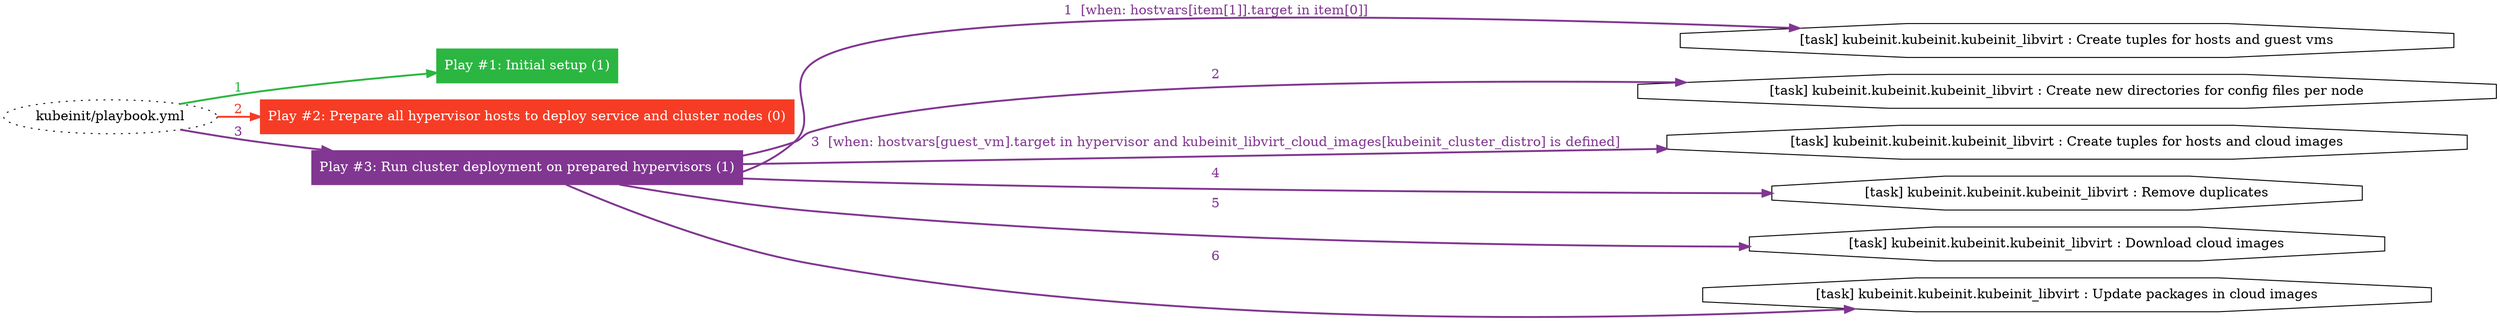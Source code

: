 digraph "kubeinit/playbook.yml "{
	graph [concentrate=true ordering=in rankdir=LR ratio=fill]
	edge [esep=5 sep=10]
	"kubeinit/playbook.yml" [id=root_node style=dotted]
	subgraph "Play #1: Initial setup (1) "{
		"Play #1: Initial setup (1)" [color="#2bb641" fontcolor="#ffffff" id="play_28aae7c0-d997-4613-becc-654b5d1f551f" shape=box style=filled tooltip=localhost]
		"kubeinit/playbook.yml" -> "Play #1: Initial setup (1)" [label=1 color="#2bb641" fontcolor="#2bb641" id="edge_abe6210b-ba87-4126-91de-1fff80a2cfb0" style=bold]
	}
	subgraph "Play #2: Prepare all hypervisor hosts to deploy service and cluster nodes (0) "{
		"Play #2: Prepare all hypervisor hosts to deploy service and cluster nodes (0)" [color="#f63c25" fontcolor="#ffffff" id="play_4d92c29a-3107-45d9-998a-2b36b0e78534" shape=box style=filled tooltip=""]
		"kubeinit/playbook.yml" -> "Play #2: Prepare all hypervisor hosts to deploy service and cluster nodes (0)" [label=2 color="#f63c25" fontcolor="#f63c25" id="edge_a34a2a5f-ef78-452a-8018-0d524f044202" style=bold]
	}
	subgraph "Play #3: Run cluster deployment on prepared hypervisors (1) "{
		"Play #3: Run cluster deployment on prepared hypervisors (1)" [color="#813691" fontcolor="#ffffff" id="play_de20902c-5140-4ad5-b9dd-b5168dd18011" shape=box style=filled tooltip=localhost]
		"kubeinit/playbook.yml" -> "Play #3: Run cluster deployment on prepared hypervisors (1)" [label=3 color="#813691" fontcolor="#813691" id="edge_9513bc9a-eb03-4b31-9ffe-51fdffd83883" style=bold]
		"task_39f2a083-2973-4a7a-a249-724b1d36cbd0" [label="[task] kubeinit.kubeinit.kubeinit_libvirt : Create tuples for hosts and guest vms" id="task_39f2a083-2973-4a7a-a249-724b1d36cbd0" shape=octagon tooltip="[task] kubeinit.kubeinit.kubeinit_libvirt : Create tuples for hosts and guest vms"]
		"Play #3: Run cluster deployment on prepared hypervisors (1)" -> "task_39f2a083-2973-4a7a-a249-724b1d36cbd0" [label="1  [when: hostvars[item[1]].target in item[0]]" color="#813691" fontcolor="#813691" id="edge_a8eca545-4f8e-4d85-b9c7-95f0bb09de45" style=bold]
		"task_ff3077c0-3dc0-47b1-85fc-088957b92249" [label="[task] kubeinit.kubeinit.kubeinit_libvirt : Create new directories for config files per node" id="task_ff3077c0-3dc0-47b1-85fc-088957b92249" shape=octagon tooltip="[task] kubeinit.kubeinit.kubeinit_libvirt : Create new directories for config files per node"]
		"Play #3: Run cluster deployment on prepared hypervisors (1)" -> "task_ff3077c0-3dc0-47b1-85fc-088957b92249" [label=2 color="#813691" fontcolor="#813691" id="edge_f37478dd-eac8-4379-8ae0-921046b9e583" style=bold]
		"task_ed0ac540-e531-457d-ab8c-779896ee68fc" [label="[task] kubeinit.kubeinit.kubeinit_libvirt : Create tuples for hosts and cloud images" id="task_ed0ac540-e531-457d-ab8c-779896ee68fc" shape=octagon tooltip="[task] kubeinit.kubeinit.kubeinit_libvirt : Create tuples for hosts and cloud images"]
		"Play #3: Run cluster deployment on prepared hypervisors (1)" -> "task_ed0ac540-e531-457d-ab8c-779896ee68fc" [label="3  [when: hostvars[guest_vm].target in hypervisor and kubeinit_libvirt_cloud_images[kubeinit_cluster_distro] is defined]" color="#813691" fontcolor="#813691" id="edge_72d32430-b643-47ac-8fd0-453a97a0028c" style=bold]
		"task_773c6cc0-7912-4c48-94f4-abd780fedb5b" [label="[task] kubeinit.kubeinit.kubeinit_libvirt : Remove duplicates" id="task_773c6cc0-7912-4c48-94f4-abd780fedb5b" shape=octagon tooltip="[task] kubeinit.kubeinit.kubeinit_libvirt : Remove duplicates"]
		"Play #3: Run cluster deployment on prepared hypervisors (1)" -> "task_773c6cc0-7912-4c48-94f4-abd780fedb5b" [label=4 color="#813691" fontcolor="#813691" id="edge_dc284024-12b9-4be8-ab39-b486c4d49141" style=bold]
		"task_e2941191-ae31-4c80-8a78-bdd3d12a97c2" [label="[task] kubeinit.kubeinit.kubeinit_libvirt : Download cloud images" id="task_e2941191-ae31-4c80-8a78-bdd3d12a97c2" shape=octagon tooltip="[task] kubeinit.kubeinit.kubeinit_libvirt : Download cloud images"]
		"Play #3: Run cluster deployment on prepared hypervisors (1)" -> "task_e2941191-ae31-4c80-8a78-bdd3d12a97c2" [label=5 color="#813691" fontcolor="#813691" id="edge_13382dab-b3db-42f6-8079-8ea8f1b599a9" style=bold]
		"task_52f99915-5804-47e0-9484-5e73cacb91c4" [label="[task] kubeinit.kubeinit.kubeinit_libvirt : Update packages in cloud images" id="task_52f99915-5804-47e0-9484-5e73cacb91c4" shape=octagon tooltip="[task] kubeinit.kubeinit.kubeinit_libvirt : Update packages in cloud images"]
		"Play #3: Run cluster deployment on prepared hypervisors (1)" -> "task_52f99915-5804-47e0-9484-5e73cacb91c4" [label=6 color="#813691" fontcolor="#813691" id="edge_9a5bc19c-82df-4210-ad07-ddd80b5fb8f4" style=bold]
	}
}
